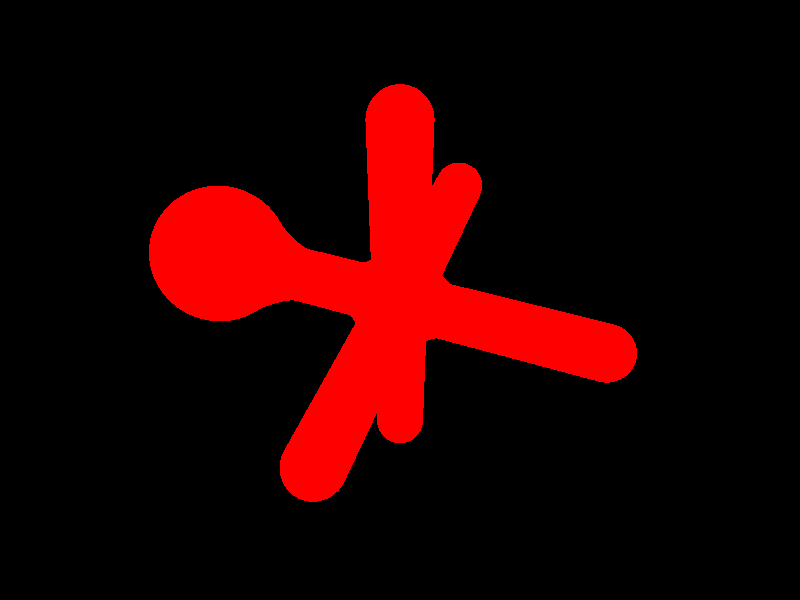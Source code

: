 // Persistence Of Vision raytracer version 3.5 sample file.
// File by Alexander Enzmann (modified by Dieter Bayer)



global_settings { assumed_gamma 2.2 }

camera {
  location  <0, 5, -5>
  look_at   <0, 0, 0>
  angle 58
}

light_source { <-20, 30, -25> color red 0.6 green 0.6 blue 0.6 }
light_source { < 20, 30, -25> color red 0.6 green 0.6 blue 0.6 }

blob {
  threshold 0.5
  sphere { <-2, 0, 0>, 1, 2 }
  cylinder { <-2, 0, 0>, <2, 0, 0>, 0.5, 1 }
  cylinder { <0, 0, -2>, <0, 0, 2>, 0.5, 1 }
  cylinder { <0, -2, 0>, <0, 2, 0>, 0.5, 1 }

  pigment { color red 1 green 0 blue 0 }
  finish { ambient 0.2 diffuse 0.8 phong 1 }

  rotate <0, 20, 0>
}
